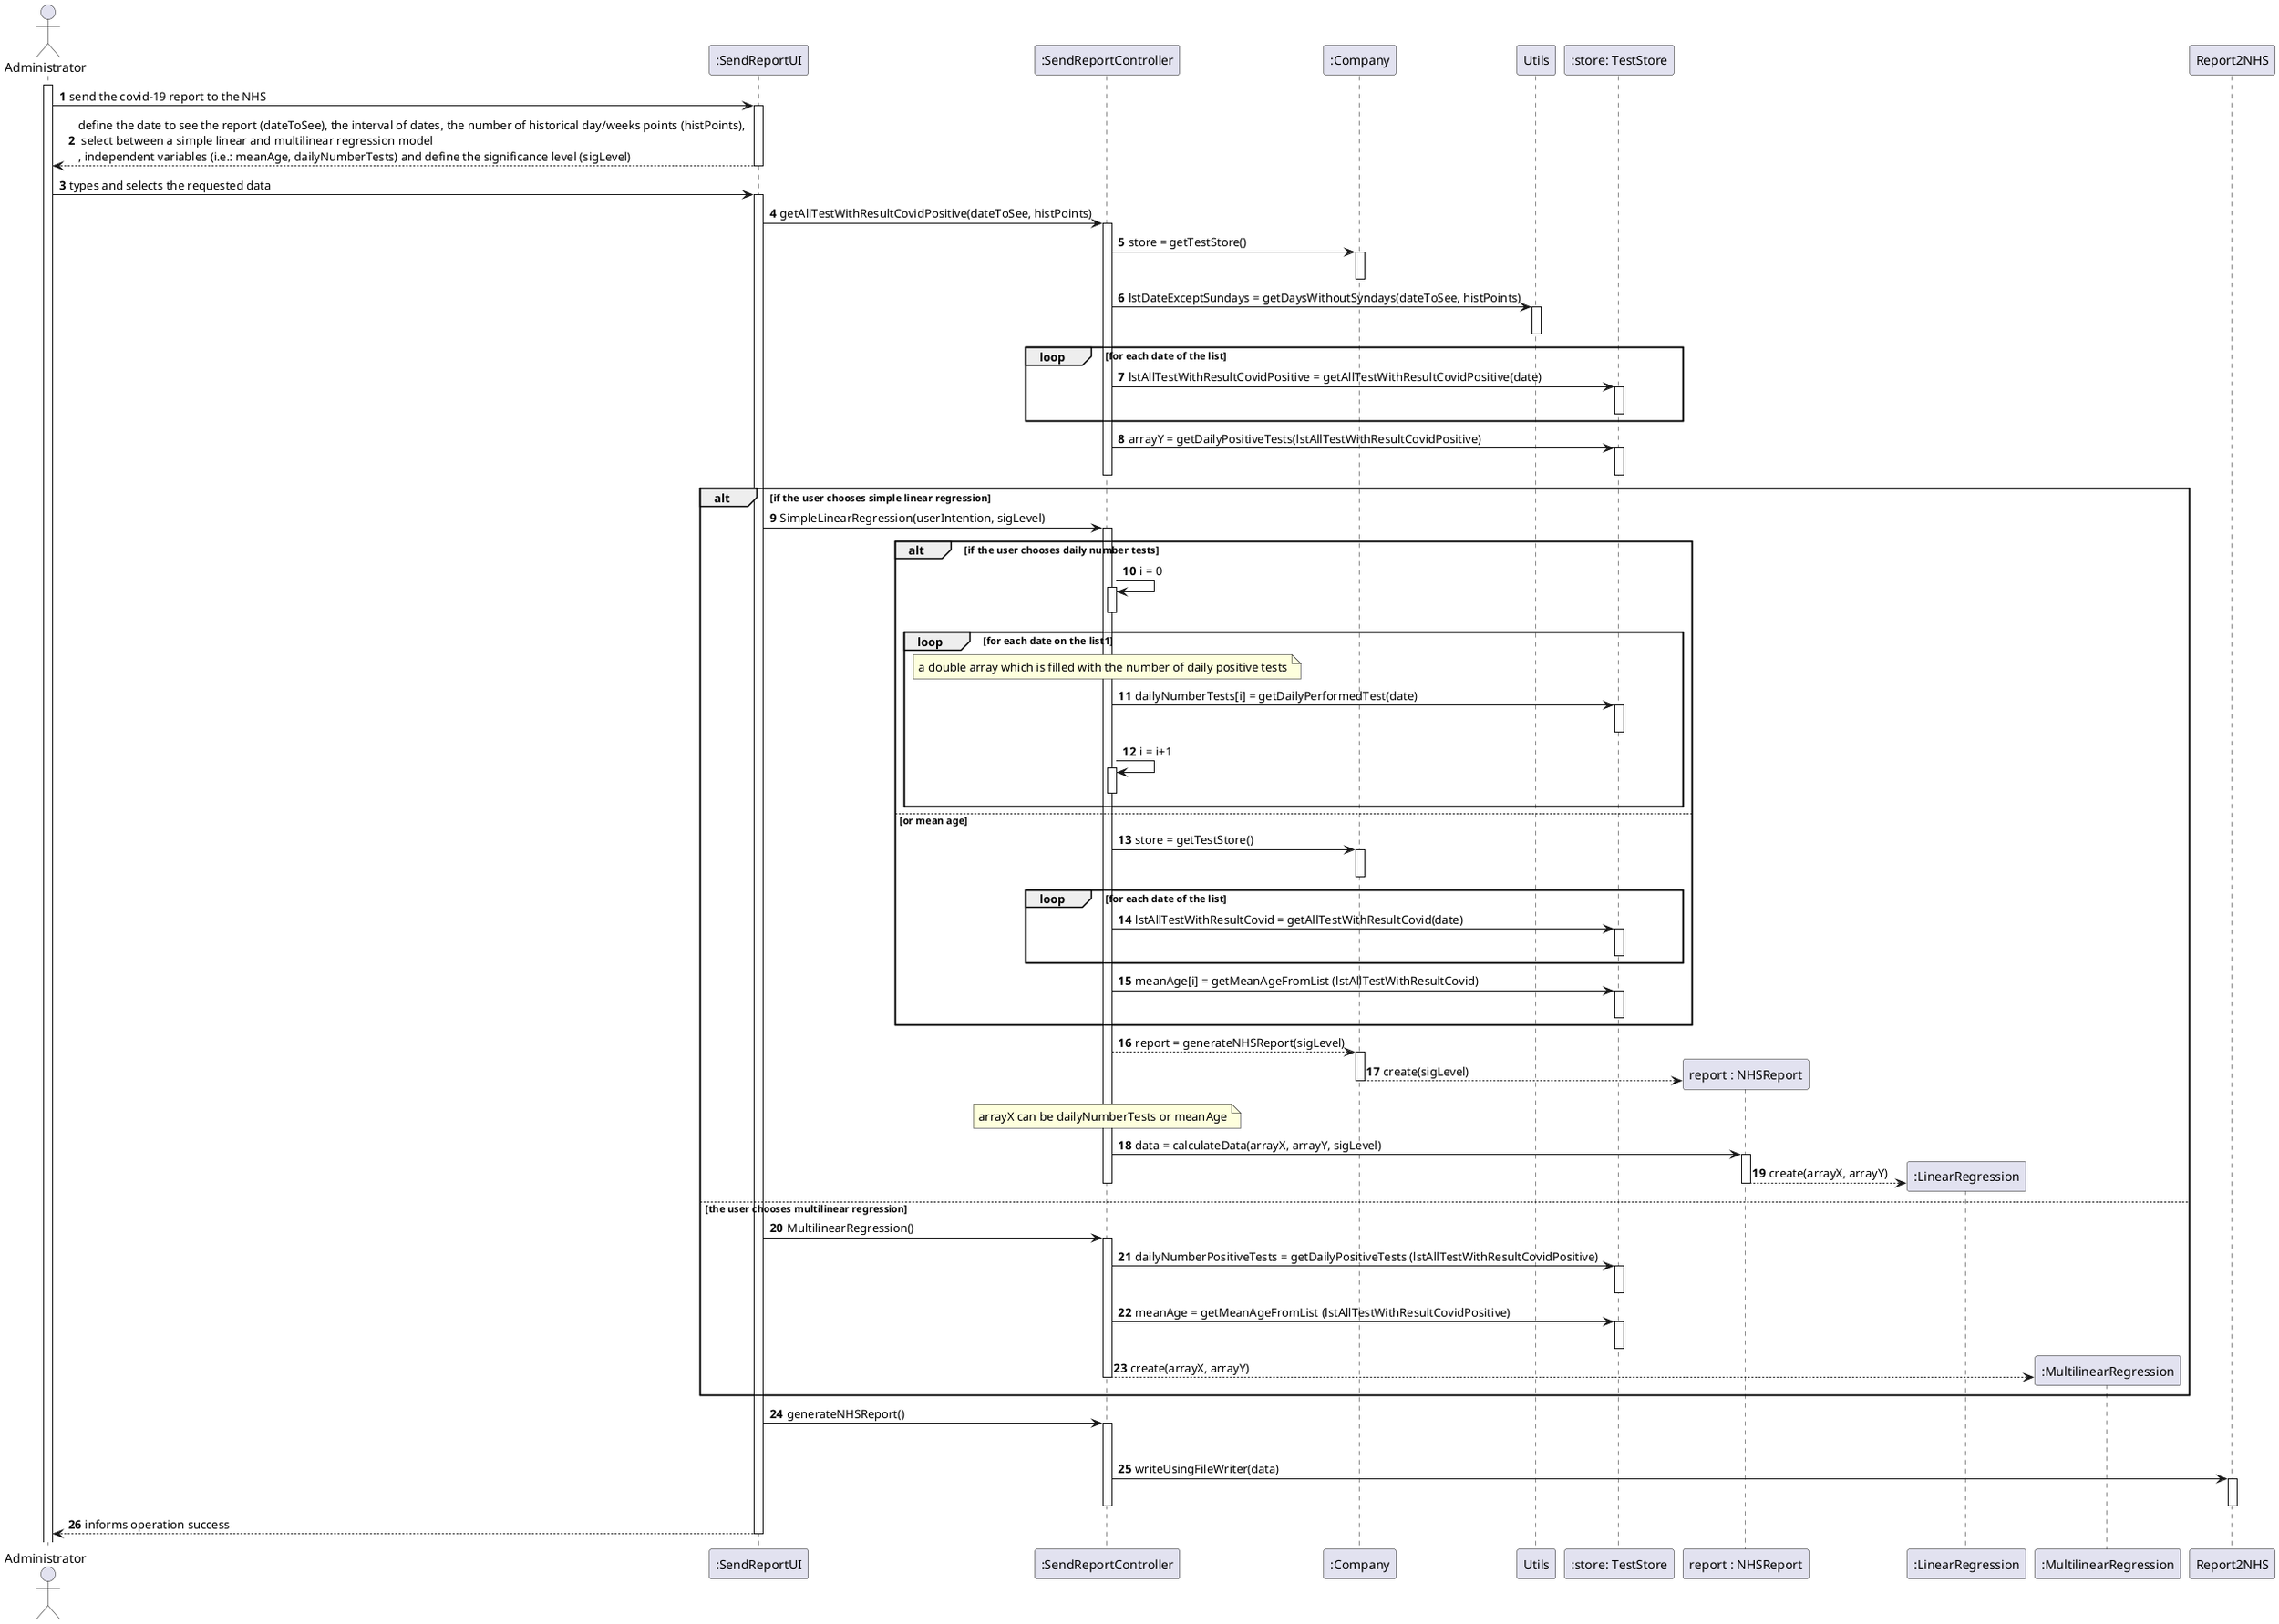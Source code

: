 @startuml
'https://plantuml.com/sequence-diagram

autonumber

actor "Administrator" as A
activate A


A -> ":SendReportUI" : send the covid-19 report to the NHS
activate ":SendReportUI"
":SendReportUI" --> A: define the date to see the report (dateToSee), the interval of dates, the number of historical day/weeks points (histPoints), \n select between a simple linear and multilinear regression model\n, independent variables (i.e.: meanAge, dailyNumberTests) and define the significance level (sigLevel)
deactivate ":SendReportUI"

A -> ":SendReportUI" : types and selects the requested data
activate ":SendReportUI"
":SendReportUI" -> ":SendReportController": getAllTestWithResultCovidPositive(dateToSee, histPoints)

activate ":SendReportController"
":SendReportController" -> ":Company" : store = getTestStore()
activate ":Company"
deactivate ":Company"

":SendReportController" -> "Utils" : lstDateExceptSundays = getDaysWithoutSyndays(dateToSee, histPoints)
activate "Utils"
deactivate "Utils"



loop for each date of the list
":SendReportController" -> ":store: TestStore" : lstAllTestWithResultCovidPositive = getAllTestWithResultCovidPositive(date)
activate ":store: TestStore"
deactivate ":store: TestStore"
end

":SendReportController" -> ":store: TestStore" : arrayY = getDailyPositiveTests(lstAllTestWithResultCovidPositive)
activate ":store: TestStore"
deactivate ":store: TestStore"

deactivate ":SendReportController"


alt if the user chooses simple linear regression
":SendReportUI" -> ":SendReportController" : SimpleLinearRegression(userIntention, sigLevel)
activate ":SendReportController"

alt if the user chooses daily number tests

":SendReportController" -> ":SendReportController" : i = 0
activate ":SendReportController"
deactivate ":SendReportController"

loop for each date on the list1
note over ":SendReportController" : a double array which is filled with the number of daily positive tests
":SendReportController" -> ":store: TestStore" : dailyNumberTests[i] = getDailyPerformedTest(date)
activate ":store: TestStore"
deactivate ":store: TestStore"


":SendReportController" -> ":SendReportController" ++: i = i+1
deactivate ":SendReportController"
end

else or mean age

":SendReportController" -> ":Company" : store = getTestStore()
activate ":Company"
deactivate

loop for each date of the list
":SendReportController" -> ":store: TestStore" : lstAllTestWithResultCovid = getAllTestWithResultCovid(date)
activate ":store: TestStore"
deactivate ":store: TestStore"
end






":SendReportController" -> ":store: TestStore" : meanAge[i] = getMeanAgeFromList (lstAllTestWithResultCovid)
activate ":store: TestStore"
deactivate ":store: TestStore"
end


":SendReportController" --> ":Company" : report = generateNHSReport(sigLevel)
activate ":Company"
create "report : NHSReport"
":Company" --> "report : NHSReport" : create(sigLevel)
deactivate ":Company"

note over ":SendReportController" : arrayX can be dailyNumberTests or meanAge

":SendReportController" -> "report : NHSReport": data = calculateData(arrayX, arrayY, sigLevel)
activate "report : NHSReport"



create ":LinearRegression"

"report : NHSReport" --> ":LinearRegression" : create(arrayX, arrayY)
deactivate "report : NHSReport"
deactivate ":SendReportController"



else the user chooses multilinear regression
":SendReportUI" -> ":SendReportController" : MultilinearRegression()
activate ":SendReportController"



":SendReportController" -> ":store: TestStore" : dailyNumberPositiveTests = getDailyPositiveTests (lstAllTestWithResultCovidPositive)
activate ":store: TestStore"
deactivate ":store: TestStore"

":SendReportController" -> ":store: TestStore" : meanAge = getMeanAgeFromList (lstAllTestWithResultCovidPositive)
activate ":store: TestStore"
deactivate ":store: TestStore"

create ":MultilinearRegression"
":SendReportController" --> ":MultilinearRegression" : create(arrayX, arrayY)

deactivate ":SendReportController"
end



":SendReportUI" -> ":SendReportController" : generateNHSReport()
activate ":SendReportController"


deactivate ":Company"



":SendReportController" -> "Report2NHS": writeUsingFileWriter(data)

activate "Report2NHS"

deactivate "Report2NHS"

deactivate ":SendReportController"

":SendReportUI" --> A: informs operation success
deactivate ":SendReportUI"



@enduml